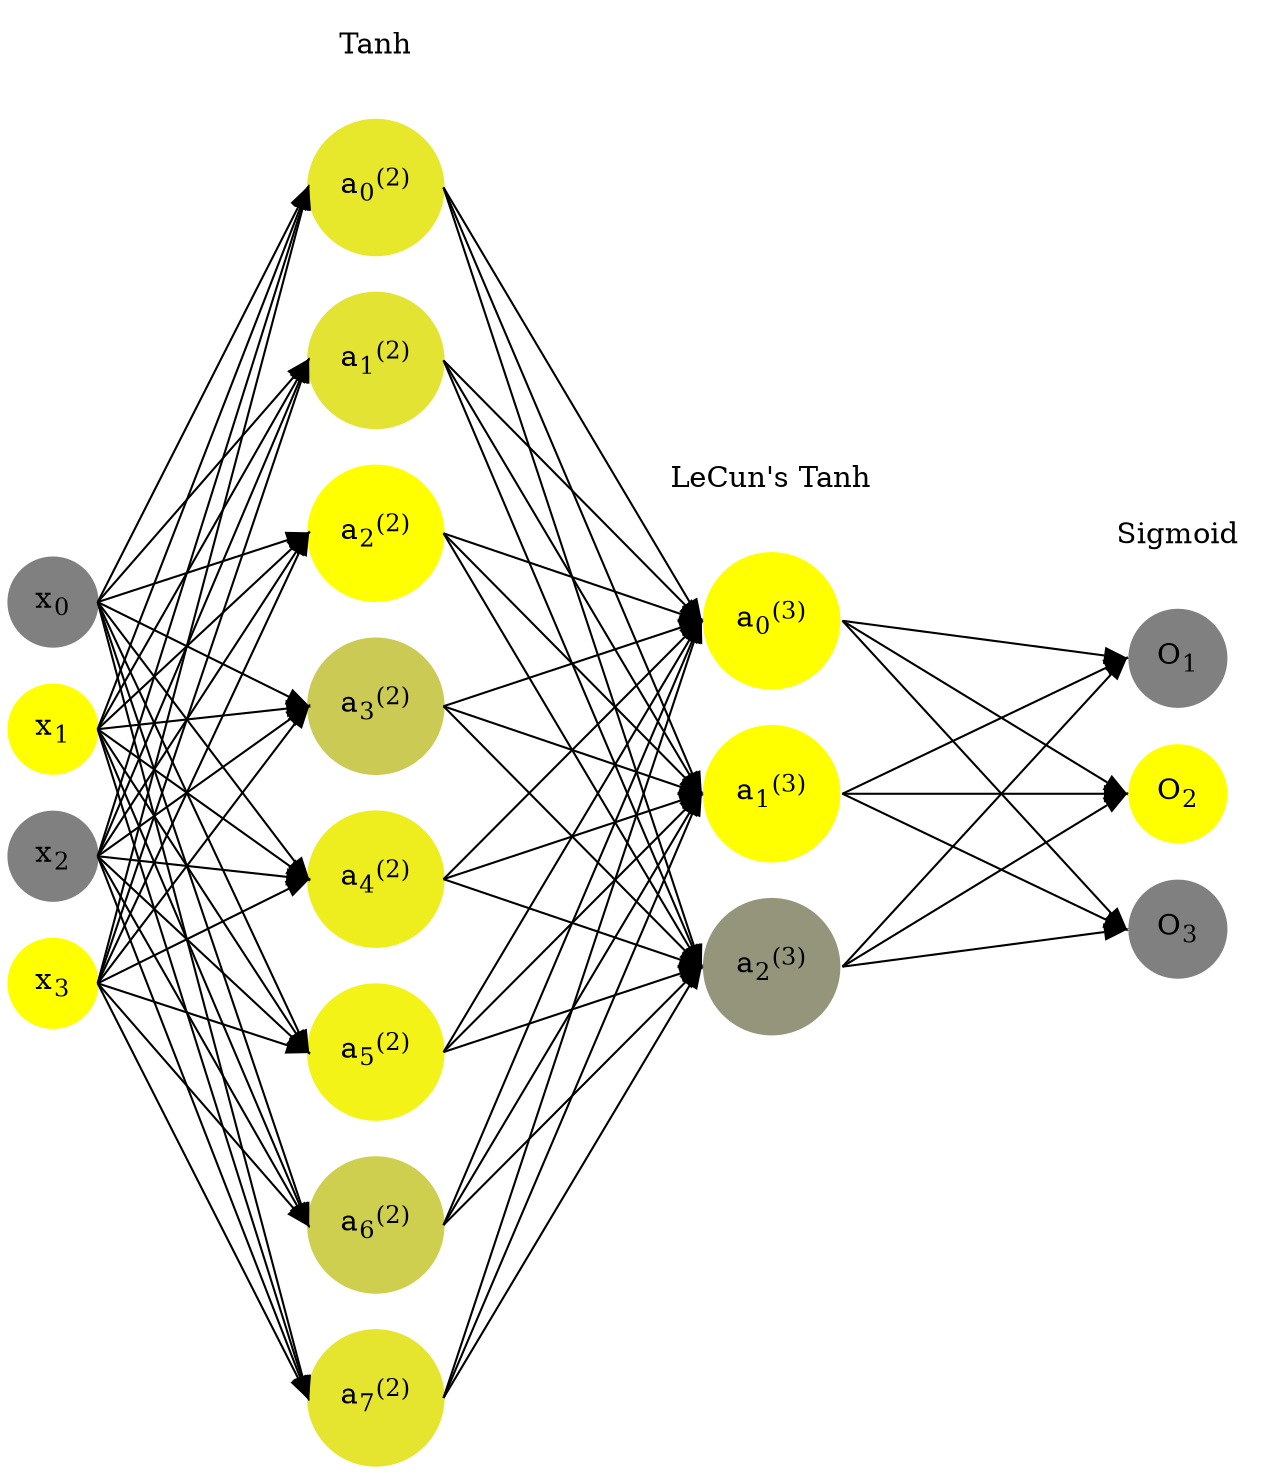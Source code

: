 digraph G {
	rankdir = LR;
	splines=false;
	edge[style=invis];
	ranksep= 1.4;
	{
	node [shape=circle, color="0.1667, 0.0, 0.5", style=filled, fillcolor="0.1667, 0.0, 0.5"];
	x0 [label=<x<sub>0</sub>>];
	}
	{
	node [shape=circle, color="0.1667, 1.0, 1.0", style=filled, fillcolor="0.1667, 1.0, 1.0"];
	x1 [label=<x<sub>1</sub>>];
	}
	{
	node [shape=circle, color="0.1667, 0.0, 0.5", style=filled, fillcolor="0.1667, 0.0, 0.5"];
	x2 [label=<x<sub>2</sub>>];
	}
	{
	node [shape=circle, color="0.1667, 1.0, 1.0", style=filled, fillcolor="0.1667, 1.0, 1.0"];
	x3 [label=<x<sub>3</sub>>];
	}
	{
	node [shape=circle, color="0.1667, 0.808847, 0.904424", style=filled, fillcolor="0.1667, 0.808847, 0.904424"];
	a02 [label=<a<sub>0</sub><sup>(2)</sup>>];
	}
	{
	node [shape=circle, color="0.1667, 0.774433, 0.887217", style=filled, fillcolor="0.1667, 0.774433, 0.887217"];
	a12 [label=<a<sub>1</sub><sup>(2)</sup>>];
	}
	{
	node [shape=circle, color="0.1667, 0.997003, 0.998501", style=filled, fillcolor="0.1667, 0.997003, 0.998501"];
	a22 [label=<a<sub>2</sub><sup>(2)</sup>>];
	}
	{
	node [shape=circle, color="0.1667, 0.585408, 0.792704", style=filled, fillcolor="0.1667, 0.585408, 0.792704"];
	a32 [label=<a<sub>3</sub><sup>(2)</sup>>];
	}
	{
	node [shape=circle, color="0.1667, 0.867068, 0.933534", style=filled, fillcolor="0.1667, 0.867068, 0.933534"];
	a42 [label=<a<sub>4</sub><sup>(2)</sup>>];
	}
	{
	node [shape=circle, color="0.1667, 0.902204, 0.951102", style=filled, fillcolor="0.1667, 0.902204, 0.951102"];
	a52 [label=<a<sub>5</sub><sup>(2)</sup>>];
	}
	{
	node [shape=circle, color="0.1667, 0.614098, 0.807049", style=filled, fillcolor="0.1667, 0.614098, 0.807049"];
	a62 [label=<a<sub>6</sub><sup>(2)</sup>>];
	}
	{
	node [shape=circle, color="0.1667, 0.789423, 0.894711", style=filled, fillcolor="0.1667, 0.789423, 0.894711"];
	a72 [label=<a<sub>7</sub><sup>(2)</sup>>];
	}
	{
	node [shape=circle, color="0.1667, 1.482533, 1.241266", style=filled, fillcolor="0.1667, 1.482533, 1.241266"];
	a03 [label=<a<sub>0</sub><sup>(3)</sup>>];
	}
	{
	node [shape=circle, color="0.1667, 1.443503, 1.221752", style=filled, fillcolor="0.1667, 1.443503, 1.221752"];
	a13 [label=<a<sub>1</sub><sup>(3)</sup>>];
	}
	{
	node [shape=circle, color="0.1667, 0.165840, 0.582920", style=filled, fillcolor="0.1667, 0.165840, 0.582920"];
	a23 [label=<a<sub>2</sub><sup>(3)</sup>>];
	}
	{
	node [shape=circle, color="0.1667, 0.0, 0.5", style=filled, fillcolor="0.1667, 0.0, 0.5"];
	O1 [label=<O<sub>1</sub>>];
	}
	{
	node [shape=circle, color="0.1667, 1.0, 1.0", style=filled, fillcolor="0.1667, 1.0, 1.0"];
	O2 [label=<O<sub>2</sub>>];
	}
	{
	node [shape=circle, color="0.1667, 0.0, 0.5", style=filled, fillcolor="0.1667, 0.0, 0.5"];
	O3 [label=<O<sub>3</sub>>];
	}
	{
	rank=same;
	x0->x1->x2->x3;
	}
	{
	rank=same;
	a02->a12->a22->a32->a42->a52->a62->a72;
	}
	{
	rank=same;
	a03->a13->a23;
	}
	{
	rank=same;
	O1->O2->O3;
	}
	l1 [shape=plaintext,label="Tanh"];
	l1->a02;
	{rank=same; l1;a02};
	l2 [shape=plaintext,label="LeCun's Tanh"];
	l2->a03;
	{rank=same; l2;a03};
	l3 [shape=plaintext,label="Sigmoid"];
	l3->O1;
	{rank=same; l3;O1};
edge[style=solid, tailport=e, headport=w];
	{x0;x1;x2;x3} -> {a02;a12;a22;a32;a42;a52;a62;a72};
	{a02;a12;a22;a32;a42;a52;a62;a72} -> {a03;a13;a23};
	{a03;a13;a23} -> {O1,O2,O3};
}